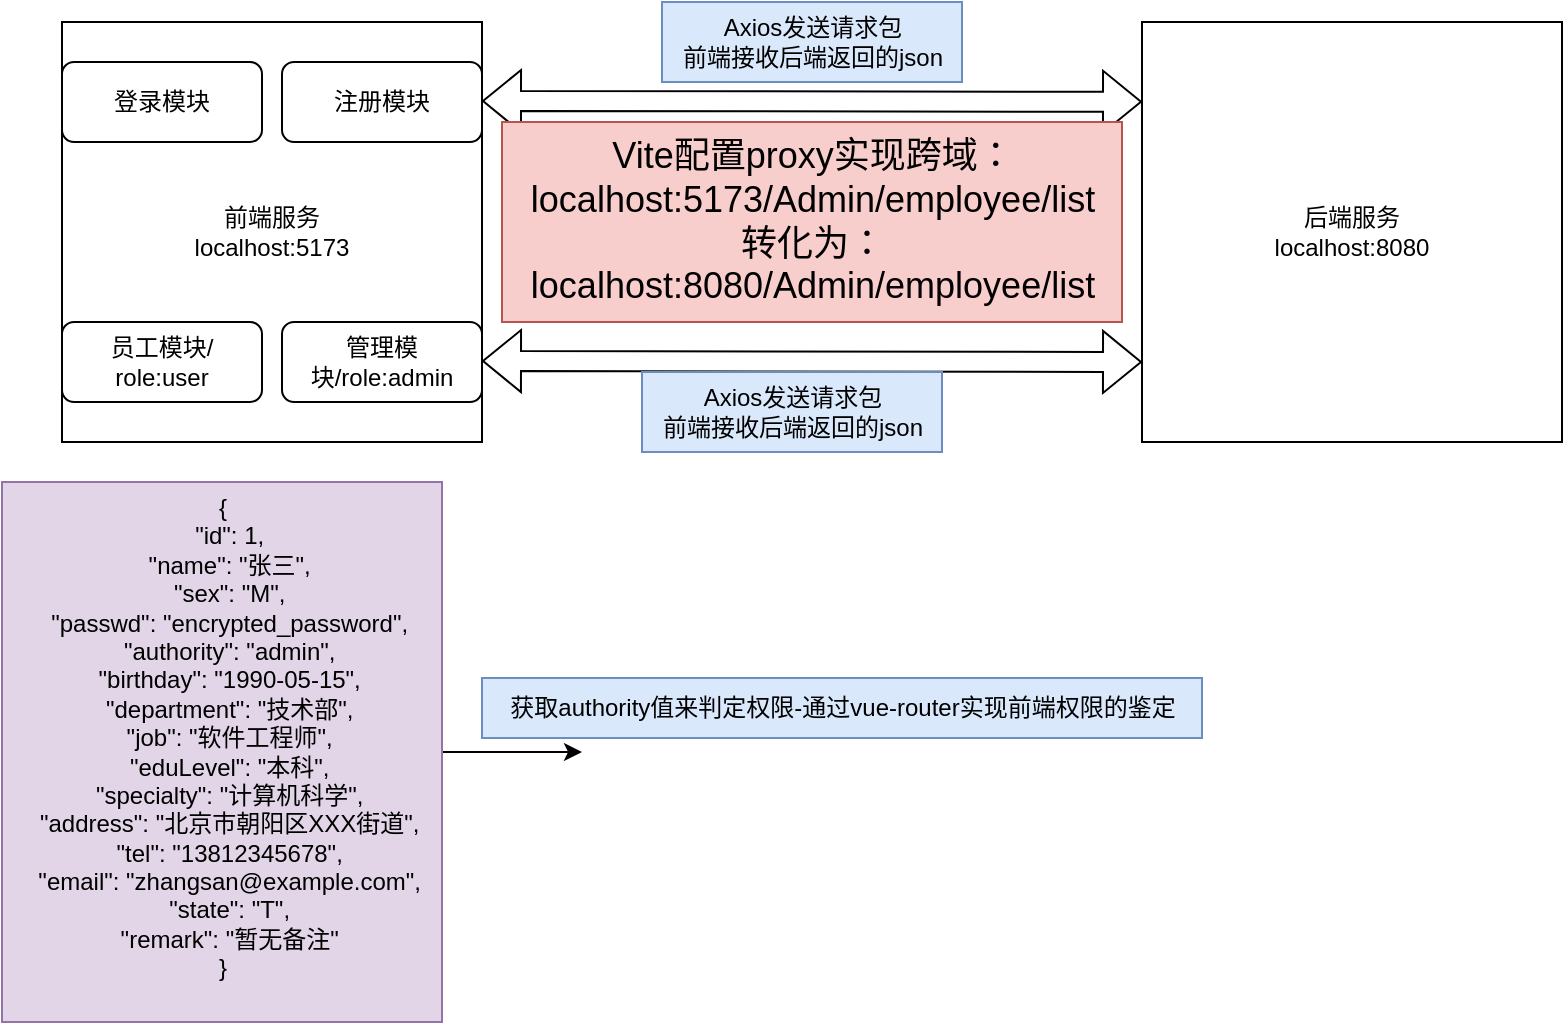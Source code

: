 <mxfile version="24.6.4" type="device">
  <diagram name="第 1 页" id="9w8WdnWBzL9rKV-Gwiog">
    <mxGraphModel dx="1434" dy="836" grid="1" gridSize="10" guides="1" tooltips="1" connect="1" arrows="1" fold="1" page="1" pageScale="1" pageWidth="827" pageHeight="1169" math="0" shadow="0">
      <root>
        <mxCell id="0" />
        <mxCell id="1" parent="0" />
        <mxCell id="gA-Up9dIO2c2TEV-Hul_-1" value="前端服务&lt;div&gt;localhost:5173&lt;/div&gt;" style="whiteSpace=wrap;html=1;aspect=fixed;" vertex="1" parent="1">
          <mxGeometry x="60" y="280" width="210" height="210" as="geometry" />
        </mxCell>
        <mxCell id="gA-Up9dIO2c2TEV-Hul_-2" value="后端服务&lt;div&gt;localhost:8080&lt;/div&gt;" style="whiteSpace=wrap;html=1;aspect=fixed;" vertex="1" parent="1">
          <mxGeometry x="600" y="280" width="210" height="210" as="geometry" />
        </mxCell>
        <mxCell id="gA-Up9dIO2c2TEV-Hul_-3" value="登录模块" style="rounded=1;whiteSpace=wrap;html=1;" vertex="1" parent="1">
          <mxGeometry x="60" y="300" width="100" height="40" as="geometry" />
        </mxCell>
        <mxCell id="gA-Up9dIO2c2TEV-Hul_-4" value="注册模块" style="rounded=1;whiteSpace=wrap;html=1;" vertex="1" parent="1">
          <mxGeometry x="170" y="300" width="100" height="40" as="geometry" />
        </mxCell>
        <mxCell id="gA-Up9dIO2c2TEV-Hul_-5" value="员工模块/&lt;div&gt;role:user&lt;/div&gt;" style="rounded=1;whiteSpace=wrap;html=1;" vertex="1" parent="1">
          <mxGeometry x="60" y="430" width="100" height="40" as="geometry" />
        </mxCell>
        <mxCell id="gA-Up9dIO2c2TEV-Hul_-6" value="管理模块/role:admin" style="rounded=1;whiteSpace=wrap;html=1;" vertex="1" parent="1">
          <mxGeometry x="170" y="430" width="100" height="40" as="geometry" />
        </mxCell>
        <mxCell id="gA-Up9dIO2c2TEV-Hul_-8" value="" style="shape=flexArrow;endArrow=classic;startArrow=classic;html=1;rounded=0;entryX=0;entryY=0.19;entryDx=0;entryDy=0;entryPerimeter=0;" edge="1" parent="1" target="gA-Up9dIO2c2TEV-Hul_-2">
          <mxGeometry width="100" height="100" relative="1" as="geometry">
            <mxPoint x="270" y="319.5" as="sourcePoint" />
            <mxPoint x="440" y="319.5" as="targetPoint" />
          </mxGeometry>
        </mxCell>
        <mxCell id="gA-Up9dIO2c2TEV-Hul_-9" value="" style="endArrow=classic;startArrow=classic;html=1;rounded=0;entryX=0;entryY=0.19;entryDx=0;entryDy=0;entryPerimeter=0;shape=flexArrow;" edge="1" parent="1">
          <mxGeometry width="100" height="100" relative="1" as="geometry">
            <mxPoint x="270" y="449.5" as="sourcePoint" />
            <mxPoint x="600" y="450" as="targetPoint" />
          </mxGeometry>
        </mxCell>
        <mxCell id="gA-Up9dIO2c2TEV-Hul_-10" value="&lt;font style=&quot;font-size: 18px;&quot;&gt;Vite配置proxy实现跨域：&lt;/font&gt;&lt;div style=&quot;font-size: 18px;&quot;&gt;&lt;font style=&quot;font-size: 18px;&quot;&gt;localhost:5173/Admin/employee/list&lt;/font&gt;&lt;/div&gt;&lt;div style=&quot;font-size: 18px;&quot;&gt;&lt;font style=&quot;font-size: 18px;&quot;&gt;转化为：&lt;/font&gt;&lt;/div&gt;&lt;div style=&quot;font-size: 18px;&quot;&gt;&lt;font style=&quot;font-size: 18px;&quot;&gt;localhost:8080/Admin/employee/list&lt;/font&gt;&lt;/div&gt;" style="text;html=1;align=center;verticalAlign=middle;resizable=0;points=[];autosize=1;strokeColor=#b85450;fillColor=#f8cecc;" vertex="1" parent="1">
          <mxGeometry x="280" y="330" width="310" height="100" as="geometry" />
        </mxCell>
        <mxCell id="gA-Up9dIO2c2TEV-Hul_-13" value="Axios发送请求包&lt;div&gt;前端接收后端返回的json&lt;/div&gt;" style="text;html=1;align=center;verticalAlign=middle;resizable=0;points=[];autosize=1;strokeColor=#6c8ebf;fillColor=#dae8fc;" vertex="1" parent="1">
          <mxGeometry x="350" y="455" width="150" height="40" as="geometry" />
        </mxCell>
        <mxCell id="gA-Up9dIO2c2TEV-Hul_-14" value="Axios发送请求包&lt;div&gt;前端接收后端返回的json&lt;/div&gt;" style="text;html=1;align=center;verticalAlign=middle;resizable=0;points=[];autosize=1;strokeColor=#6c8ebf;fillColor=#dae8fc;" vertex="1" parent="1">
          <mxGeometry x="360" y="270" width="150" height="40" as="geometry" />
        </mxCell>
        <mxCell id="gA-Up9dIO2c2TEV-Hul_-16" style="edgeStyle=orthogonalEdgeStyle;rounded=0;orthogonalLoop=1;jettySize=auto;html=1;" edge="1" parent="1" source="gA-Up9dIO2c2TEV-Hul_-15">
          <mxGeometry relative="1" as="geometry">
            <mxPoint x="320" y="645" as="targetPoint" />
          </mxGeometry>
        </mxCell>
        <mxCell id="gA-Up9dIO2c2TEV-Hul_-15" value="&lt;div&gt;{&lt;/div&gt;&lt;div&gt;&amp;nbsp; &quot;id&quot;: 1,&lt;/div&gt;&lt;div&gt;&amp;nbsp; &quot;name&quot;: &quot;张三&quot;,&lt;/div&gt;&lt;div&gt;&amp;nbsp; &quot;sex&quot;: &quot;M&quot;,&lt;/div&gt;&lt;div&gt;&amp;nbsp; &quot;passwd&quot;: &quot;encrypted_password&quot;,&lt;/div&gt;&lt;div&gt;&amp;nbsp; &quot;authority&quot;: &quot;admin&quot;,&lt;/div&gt;&lt;div&gt;&amp;nbsp; &quot;birthday&quot;: &quot;1990-05-15&quot;,&lt;/div&gt;&lt;div&gt;&amp;nbsp; &quot;department&quot;: &quot;技术部&quot;,&lt;/div&gt;&lt;div&gt;&amp;nbsp; &quot;job&quot;: &quot;软件工程师&quot;,&lt;/div&gt;&lt;div&gt;&amp;nbsp; &quot;eduLevel&quot;: &quot;本科&quot;,&lt;/div&gt;&lt;div&gt;&amp;nbsp; &quot;specialty&quot;: &quot;计算机科学&quot;,&lt;/div&gt;&lt;div&gt;&amp;nbsp; &quot;address&quot;: &quot;北京市朝阳区XXX街道&quot;,&lt;/div&gt;&lt;div&gt;&amp;nbsp; &quot;tel&quot;: &quot;13812345678&quot;,&lt;/div&gt;&lt;div&gt;&amp;nbsp; &quot;email&quot;: &quot;zhangsan@example.com&quot;,&lt;/div&gt;&lt;div&gt;&amp;nbsp; &quot;state&quot;: &quot;T&quot;,&lt;/div&gt;&lt;div&gt;&amp;nbsp; &quot;remark&quot;: &quot;暂无备注&quot;&lt;/div&gt;&lt;div&gt;}&lt;/div&gt;&lt;div&gt;&lt;br&gt;&lt;/div&gt;" style="text;html=1;align=center;verticalAlign=middle;resizable=0;points=[];autosize=1;strokeColor=#9673a6;fillColor=#e1d5e7;" vertex="1" parent="1">
          <mxGeometry x="30" y="510" width="220" height="270" as="geometry" />
        </mxCell>
        <mxCell id="gA-Up9dIO2c2TEV-Hul_-17" value="获取authority值来判定权限-通过vue-router实现前端权限的鉴定" style="text;html=1;align=center;verticalAlign=middle;resizable=0;points=[];autosize=1;strokeColor=#6c8ebf;fillColor=#dae8fc;" vertex="1" parent="1">
          <mxGeometry x="270" y="608" width="360" height="30" as="geometry" />
        </mxCell>
      </root>
    </mxGraphModel>
  </diagram>
</mxfile>
